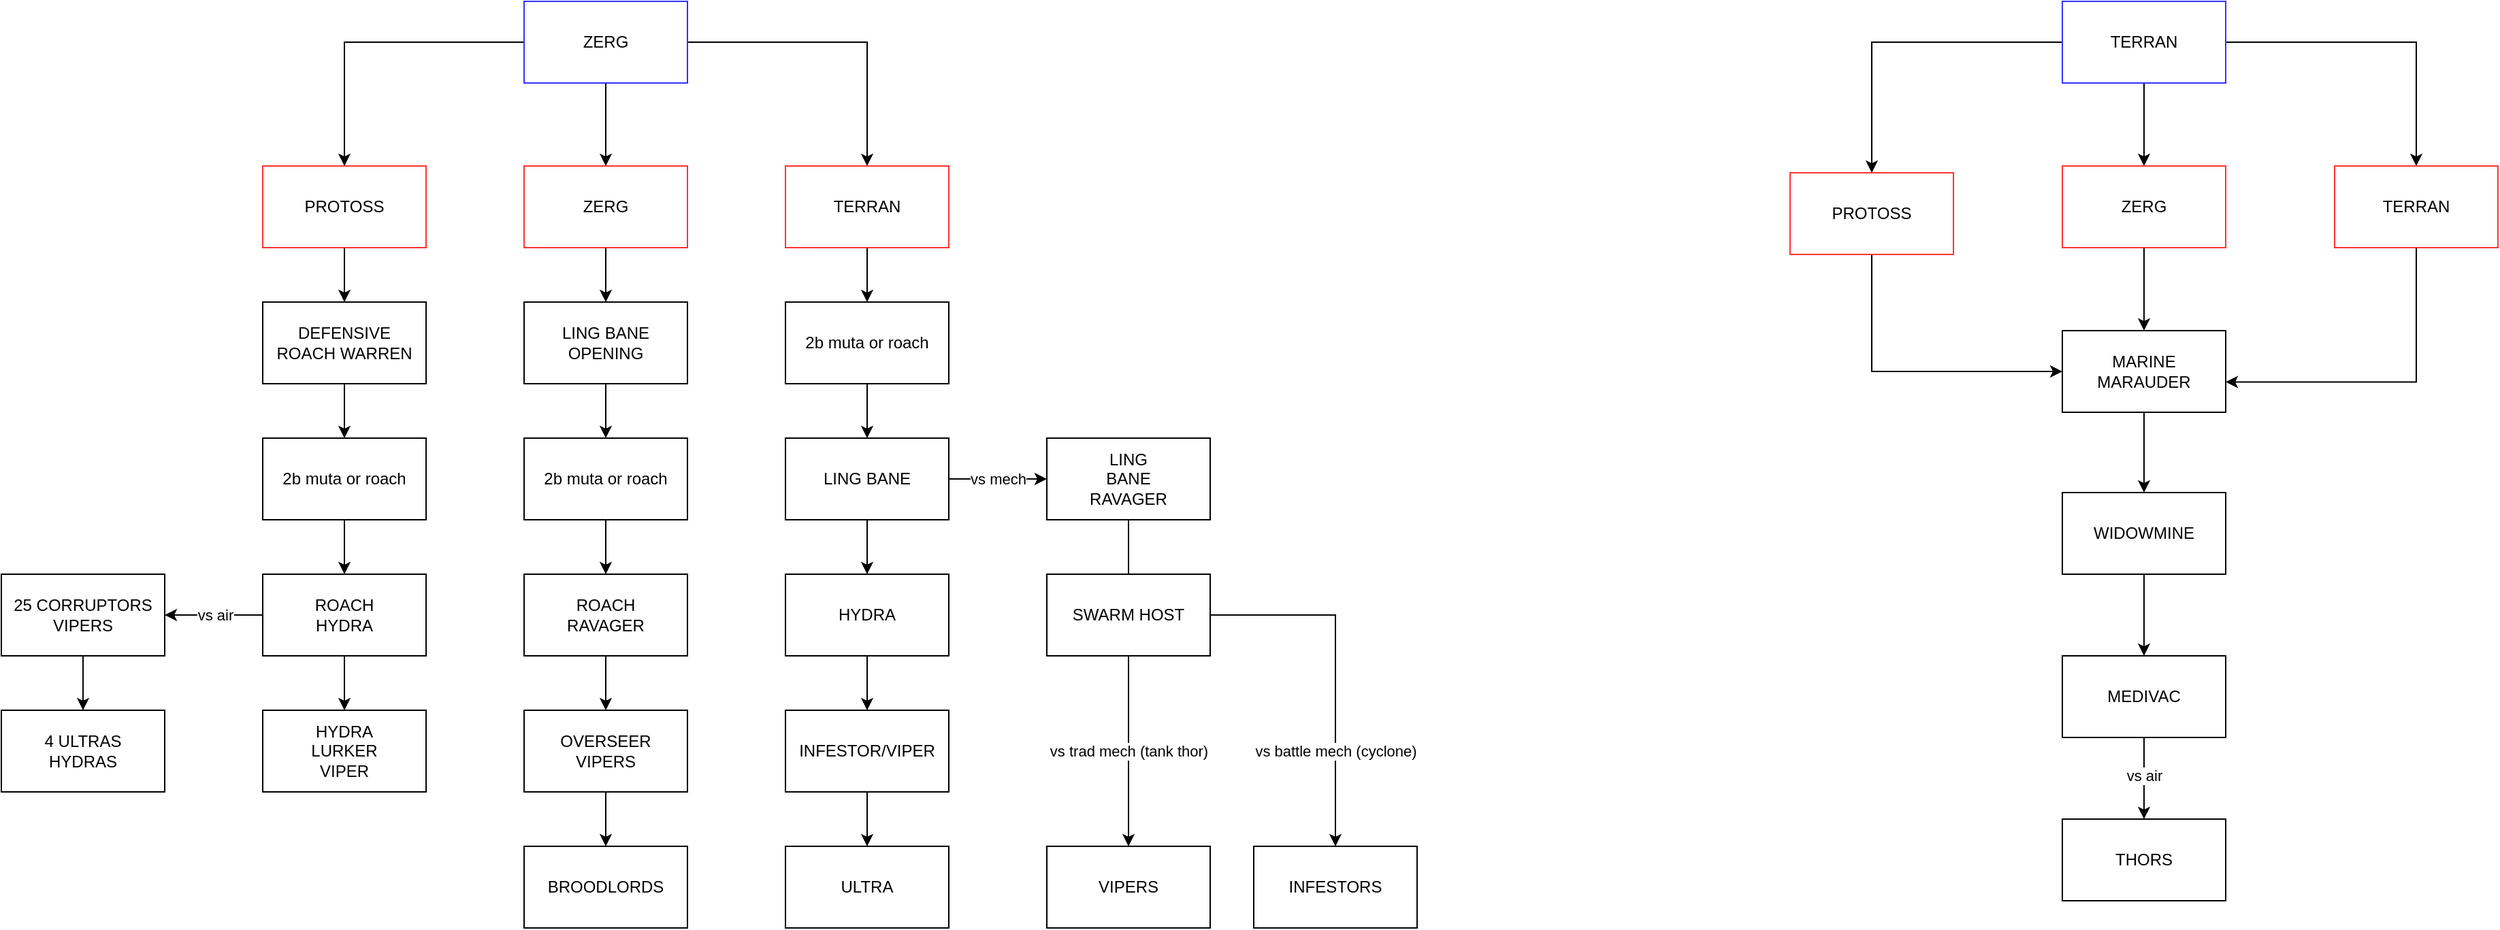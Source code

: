 <mxfile version="20.8.7" type="github">
  <diagram id="8T3hJ6hj14eDnjatASG-" name="unit composition">
    <mxGraphModel dx="1450" dy="697" grid="0" gridSize="10" guides="1" tooltips="1" connect="1" arrows="1" fold="1" page="0" pageScale="1" pageWidth="850" pageHeight="1100" math="0" shadow="0">
      <root>
        <mxCell id="0" />
        <mxCell id="1" parent="0" />
        <mxCell id="UNQcKs0fPld5dCaY8m3V-23" value="" style="edgeStyle=orthogonalEdgeStyle;rounded=0;orthogonalLoop=1;jettySize=auto;html=1;" parent="1" source="UNQcKs0fPld5dCaY8m3V-1" target="UNQcKs0fPld5dCaY8m3V-4" edge="1">
          <mxGeometry relative="1" as="geometry" />
        </mxCell>
        <mxCell id="UNQcKs0fPld5dCaY8m3V-30" style="edgeStyle=orthogonalEdgeStyle;rounded=0;orthogonalLoop=1;jettySize=auto;html=1;entryX=0.5;entryY=0;entryDx=0;entryDy=0;" parent="1" source="UNQcKs0fPld5dCaY8m3V-1" target="UNQcKs0fPld5dCaY8m3V-2" edge="1">
          <mxGeometry relative="1" as="geometry" />
        </mxCell>
        <mxCell id="UNQcKs0fPld5dCaY8m3V-31" style="edgeStyle=orthogonalEdgeStyle;rounded=0;orthogonalLoop=1;jettySize=auto;html=1;" parent="1" source="UNQcKs0fPld5dCaY8m3V-1" target="UNQcKs0fPld5dCaY8m3V-3" edge="1">
          <mxGeometry relative="1" as="geometry" />
        </mxCell>
        <mxCell id="UNQcKs0fPld5dCaY8m3V-1" value="ZERG" style="rounded=0;whiteSpace=wrap;html=1;strokeColor=#3333FF;" parent="1" vertex="1">
          <mxGeometry x="470" y="302" width="120" height="60" as="geometry" />
        </mxCell>
        <mxCell id="UNQcKs0fPld5dCaY8m3V-29" value="" style="edgeStyle=orthogonalEdgeStyle;rounded=0;orthogonalLoop=1;jettySize=auto;html=1;" parent="1" source="UNQcKs0fPld5dCaY8m3V-2" target="UNQcKs0fPld5dCaY8m3V-10" edge="1">
          <mxGeometry relative="1" as="geometry" />
        </mxCell>
        <mxCell id="UNQcKs0fPld5dCaY8m3V-2" value="PROTOSS" style="rounded=0;whiteSpace=wrap;html=1;strokeColor=#FF3333;" parent="1" vertex="1">
          <mxGeometry x="278" y="423" width="120" height="60" as="geometry" />
        </mxCell>
        <mxCell id="UNQcKs0fPld5dCaY8m3V-37" value="" style="edgeStyle=orthogonalEdgeStyle;rounded=0;orthogonalLoop=1;jettySize=auto;html=1;" parent="1" source="UNQcKs0fPld5dCaY8m3V-3" target="UNQcKs0fPld5dCaY8m3V-16" edge="1">
          <mxGeometry relative="1" as="geometry" />
        </mxCell>
        <mxCell id="UNQcKs0fPld5dCaY8m3V-3" value="TERRAN" style="rounded=0;whiteSpace=wrap;html=1;strokeColor=#FF3333;" parent="1" vertex="1">
          <mxGeometry x="662" y="423" width="120" height="60" as="geometry" />
        </mxCell>
        <mxCell id="UNQcKs0fPld5dCaY8m3V-24" value="" style="edgeStyle=orthogonalEdgeStyle;rounded=0;orthogonalLoop=1;jettySize=auto;html=1;" parent="1" source="UNQcKs0fPld5dCaY8m3V-4" target="UNQcKs0fPld5dCaY8m3V-5" edge="1">
          <mxGeometry relative="1" as="geometry" />
        </mxCell>
        <mxCell id="UNQcKs0fPld5dCaY8m3V-4" value="ZERG" style="rounded=0;whiteSpace=wrap;html=1;strokeColor=#FF3333;" parent="1" vertex="1">
          <mxGeometry x="470" y="423" width="120" height="60" as="geometry" />
        </mxCell>
        <mxCell id="UNQcKs0fPld5dCaY8m3V-25" value="" style="edgeStyle=orthogonalEdgeStyle;rounded=0;orthogonalLoop=1;jettySize=auto;html=1;" parent="1" source="UNQcKs0fPld5dCaY8m3V-5" target="UNQcKs0fPld5dCaY8m3V-6" edge="1">
          <mxGeometry relative="1" as="geometry" />
        </mxCell>
        <mxCell id="UNQcKs0fPld5dCaY8m3V-5" value="LING BANE OPENING" style="rounded=0;whiteSpace=wrap;html=1;" parent="1" vertex="1">
          <mxGeometry x="470" y="523" width="120" height="60" as="geometry" />
        </mxCell>
        <mxCell id="UNQcKs0fPld5dCaY8m3V-26" value="" style="edgeStyle=orthogonalEdgeStyle;rounded=0;orthogonalLoop=1;jettySize=auto;html=1;" parent="1" source="UNQcKs0fPld5dCaY8m3V-6" target="UNQcKs0fPld5dCaY8m3V-7" edge="1">
          <mxGeometry relative="1" as="geometry" />
        </mxCell>
        <mxCell id="UNQcKs0fPld5dCaY8m3V-6" value="2b muta or roach" style="rounded=0;whiteSpace=wrap;html=1;" parent="1" vertex="1">
          <mxGeometry x="470" y="623" width="120" height="60" as="geometry" />
        </mxCell>
        <mxCell id="UNQcKs0fPld5dCaY8m3V-27" value="" style="edgeStyle=orthogonalEdgeStyle;rounded=0;orthogonalLoop=1;jettySize=auto;html=1;" parent="1" source="UNQcKs0fPld5dCaY8m3V-7" target="UNQcKs0fPld5dCaY8m3V-8" edge="1">
          <mxGeometry relative="1" as="geometry" />
        </mxCell>
        <mxCell id="UNQcKs0fPld5dCaY8m3V-7" value="ROACH&lt;br&gt;RAVAGER" style="rounded=0;whiteSpace=wrap;html=1;" parent="1" vertex="1">
          <mxGeometry x="470" y="723" width="120" height="60" as="geometry" />
        </mxCell>
        <mxCell id="UNQcKs0fPld5dCaY8m3V-28" value="" style="edgeStyle=orthogonalEdgeStyle;rounded=0;orthogonalLoop=1;jettySize=auto;html=1;" parent="1" source="UNQcKs0fPld5dCaY8m3V-8" target="UNQcKs0fPld5dCaY8m3V-9" edge="1">
          <mxGeometry relative="1" as="geometry" />
        </mxCell>
        <mxCell id="UNQcKs0fPld5dCaY8m3V-8" value="OVERSEER&lt;br&gt;VIPERS" style="rounded=0;whiteSpace=wrap;html=1;" parent="1" vertex="1">
          <mxGeometry x="470" y="823" width="120" height="60" as="geometry" />
        </mxCell>
        <mxCell id="UNQcKs0fPld5dCaY8m3V-9" value="BROODLORDS" style="rounded=0;whiteSpace=wrap;html=1;" parent="1" vertex="1">
          <mxGeometry x="470" y="923" width="120" height="60" as="geometry" />
        </mxCell>
        <mxCell id="UNQcKs0fPld5dCaY8m3V-32" value="" style="edgeStyle=orthogonalEdgeStyle;rounded=0;orthogonalLoop=1;jettySize=auto;html=1;" parent="1" source="UNQcKs0fPld5dCaY8m3V-10" target="UNQcKs0fPld5dCaY8m3V-11" edge="1">
          <mxGeometry relative="1" as="geometry" />
        </mxCell>
        <mxCell id="UNQcKs0fPld5dCaY8m3V-10" value="DEFENSIVE &lt;br&gt;ROACH WARREN" style="rounded=0;whiteSpace=wrap;html=1;" parent="1" vertex="1">
          <mxGeometry x="278" y="523" width="120" height="60" as="geometry" />
        </mxCell>
        <mxCell id="UNQcKs0fPld5dCaY8m3V-33" value="" style="edgeStyle=orthogonalEdgeStyle;rounded=0;orthogonalLoop=1;jettySize=auto;html=1;" parent="1" source="UNQcKs0fPld5dCaY8m3V-11" target="UNQcKs0fPld5dCaY8m3V-12" edge="1">
          <mxGeometry relative="1" as="geometry" />
        </mxCell>
        <mxCell id="UNQcKs0fPld5dCaY8m3V-11" value="2b muta or roach" style="rounded=0;whiteSpace=wrap;html=1;" parent="1" vertex="1">
          <mxGeometry x="278" y="623" width="120" height="60" as="geometry" />
        </mxCell>
        <mxCell id="UNQcKs0fPld5dCaY8m3V-34" value="" style="edgeStyle=orthogonalEdgeStyle;rounded=0;orthogonalLoop=1;jettySize=auto;html=1;" parent="1" source="UNQcKs0fPld5dCaY8m3V-12" target="UNQcKs0fPld5dCaY8m3V-13" edge="1">
          <mxGeometry relative="1" as="geometry" />
        </mxCell>
        <mxCell id="UNQcKs0fPld5dCaY8m3V-42" value="" style="edgeStyle=orthogonalEdgeStyle;rounded=0;orthogonalLoop=1;jettySize=auto;html=1;" parent="1" source="UNQcKs0fPld5dCaY8m3V-12" target="UNQcKs0fPld5dCaY8m3V-14" edge="1">
          <mxGeometry relative="1" as="geometry" />
        </mxCell>
        <mxCell id="UNQcKs0fPld5dCaY8m3V-45" value="vs air" style="edgeLabel;html=1;align=center;verticalAlign=middle;resizable=0;points=[];" parent="UNQcKs0fPld5dCaY8m3V-42" vertex="1" connectable="0">
          <mxGeometry x="-0.314" y="1" relative="1" as="geometry">
            <mxPoint x="-11" y="-1" as="offset" />
          </mxGeometry>
        </mxCell>
        <mxCell id="UNQcKs0fPld5dCaY8m3V-12" value="ROACH&lt;br&gt;HYDRA" style="rounded=0;whiteSpace=wrap;html=1;" parent="1" vertex="1">
          <mxGeometry x="278" y="723" width="120" height="60" as="geometry" />
        </mxCell>
        <mxCell id="UNQcKs0fPld5dCaY8m3V-13" value="HYDRA&lt;br&gt;LURKER&lt;br&gt;VIPER" style="rounded=0;whiteSpace=wrap;html=1;" parent="1" vertex="1">
          <mxGeometry x="278" y="823" width="120" height="60" as="geometry" />
        </mxCell>
        <mxCell id="UNQcKs0fPld5dCaY8m3V-36" value="" style="edgeStyle=orthogonalEdgeStyle;rounded=0;orthogonalLoop=1;jettySize=auto;html=1;" parent="1" source="UNQcKs0fPld5dCaY8m3V-14" target="UNQcKs0fPld5dCaY8m3V-15" edge="1">
          <mxGeometry relative="1" as="geometry" />
        </mxCell>
        <mxCell id="UNQcKs0fPld5dCaY8m3V-14" value="25 CORRUPTORS VIPERS" style="rounded=0;whiteSpace=wrap;html=1;" parent="1" vertex="1">
          <mxGeometry x="86" y="723" width="120" height="60" as="geometry" />
        </mxCell>
        <mxCell id="UNQcKs0fPld5dCaY8m3V-15" value="4 ULTRAS&lt;br&gt;HYDRAS" style="rounded=0;whiteSpace=wrap;html=1;" parent="1" vertex="1">
          <mxGeometry x="86" y="823" width="120" height="60" as="geometry" />
        </mxCell>
        <mxCell id="UNQcKs0fPld5dCaY8m3V-38" value="" style="edgeStyle=orthogonalEdgeStyle;rounded=0;orthogonalLoop=1;jettySize=auto;html=1;" parent="1" source="UNQcKs0fPld5dCaY8m3V-16" target="UNQcKs0fPld5dCaY8m3V-17" edge="1">
          <mxGeometry relative="1" as="geometry" />
        </mxCell>
        <mxCell id="UNQcKs0fPld5dCaY8m3V-16" value="2b muta or roach" style="rounded=0;whiteSpace=wrap;html=1;" parent="1" vertex="1">
          <mxGeometry x="662" y="523" width="120" height="60" as="geometry" />
        </mxCell>
        <mxCell id="UNQcKs0fPld5dCaY8m3V-39" value="" style="edgeStyle=orthogonalEdgeStyle;rounded=0;orthogonalLoop=1;jettySize=auto;html=1;" parent="1" source="UNQcKs0fPld5dCaY8m3V-17" target="UNQcKs0fPld5dCaY8m3V-18" edge="1">
          <mxGeometry relative="1" as="geometry" />
        </mxCell>
        <mxCell id="UNQcKs0fPld5dCaY8m3V-43" value="" style="edgeStyle=orthogonalEdgeStyle;rounded=0;orthogonalLoop=1;jettySize=auto;html=1;" parent="1" source="UNQcKs0fPld5dCaY8m3V-17" target="UNQcKs0fPld5dCaY8m3V-21" edge="1">
          <mxGeometry relative="1" as="geometry" />
        </mxCell>
        <mxCell id="UNQcKs0fPld5dCaY8m3V-46" value="vs mech" style="edgeLabel;html=1;align=center;verticalAlign=middle;resizable=0;points=[];" parent="UNQcKs0fPld5dCaY8m3V-43" vertex="1" connectable="0">
          <mxGeometry x="-0.427" y="1" relative="1" as="geometry">
            <mxPoint x="15" y="1" as="offset" />
          </mxGeometry>
        </mxCell>
        <mxCell id="UNQcKs0fPld5dCaY8m3V-17" value="LING BANE" style="rounded=0;whiteSpace=wrap;html=1;" parent="1" vertex="1">
          <mxGeometry x="662" y="623" width="120" height="60" as="geometry" />
        </mxCell>
        <mxCell id="UNQcKs0fPld5dCaY8m3V-40" value="" style="edgeStyle=orthogonalEdgeStyle;rounded=0;orthogonalLoop=1;jettySize=auto;html=1;" parent="1" source="UNQcKs0fPld5dCaY8m3V-18" target="UNQcKs0fPld5dCaY8m3V-19" edge="1">
          <mxGeometry relative="1" as="geometry" />
        </mxCell>
        <mxCell id="UNQcKs0fPld5dCaY8m3V-18" value="HYDRA" style="rounded=0;whiteSpace=wrap;html=1;" parent="1" vertex="1">
          <mxGeometry x="662" y="723" width="120" height="60" as="geometry" />
        </mxCell>
        <mxCell id="UNQcKs0fPld5dCaY8m3V-41" value="" style="edgeStyle=orthogonalEdgeStyle;rounded=0;orthogonalLoop=1;jettySize=auto;html=1;" parent="1" source="UNQcKs0fPld5dCaY8m3V-19" target="UNQcKs0fPld5dCaY8m3V-20" edge="1">
          <mxGeometry relative="1" as="geometry" />
        </mxCell>
        <mxCell id="UNQcKs0fPld5dCaY8m3V-19" value="INFESTOR/VIPER" style="rounded=0;whiteSpace=wrap;html=1;" parent="1" vertex="1">
          <mxGeometry x="662" y="823" width="120" height="60" as="geometry" />
        </mxCell>
        <mxCell id="UNQcKs0fPld5dCaY8m3V-20" value="ULTRA" style="rounded=0;whiteSpace=wrap;html=1;" parent="1" vertex="1">
          <mxGeometry x="662" y="923" width="120" height="60" as="geometry" />
        </mxCell>
        <mxCell id="UNQcKs0fPld5dCaY8m3V-44" value="" style="edgeStyle=orthogonalEdgeStyle;rounded=0;orthogonalLoop=1;jettySize=auto;html=1;exitX=0.5;exitY=1;exitDx=0;exitDy=0;" parent="1" source="_7tuPLrVdYwfqxMOMU_q-6" target="UNQcKs0fPld5dCaY8m3V-22" edge="1">
          <mxGeometry relative="1" as="geometry" />
        </mxCell>
        <mxCell id="_7tuPLrVdYwfqxMOMU_q-5" value="vs trad mech (tank thor)" style="edgeLabel;html=1;align=center;verticalAlign=middle;resizable=0;points=[];" vertex="1" connectable="0" parent="UNQcKs0fPld5dCaY8m3V-44">
          <mxGeometry x="-0.226" relative="1" as="geometry">
            <mxPoint y="16" as="offset" />
          </mxGeometry>
        </mxCell>
        <mxCell id="_7tuPLrVdYwfqxMOMU_q-2" value="" style="edgeStyle=orthogonalEdgeStyle;rounded=0;orthogonalLoop=1;jettySize=auto;html=1;entryX=0.5;entryY=0;entryDx=0;entryDy=0;startArrow=none;" edge="1" parent="1" source="_7tuPLrVdYwfqxMOMU_q-6" target="_7tuPLrVdYwfqxMOMU_q-3">
          <mxGeometry relative="1" as="geometry">
            <mxPoint x="1091" y="653" as="targetPoint" />
          </mxGeometry>
        </mxCell>
        <mxCell id="_7tuPLrVdYwfqxMOMU_q-4" value="vs battle mech (cyclone)" style="edgeLabel;html=1;align=center;verticalAlign=middle;resizable=0;points=[];" vertex="1" connectable="0" parent="_7tuPLrVdYwfqxMOMU_q-2">
          <mxGeometry x="0.256" y="1" relative="1" as="geometry">
            <mxPoint x="-1" y="27" as="offset" />
          </mxGeometry>
        </mxCell>
        <mxCell id="UNQcKs0fPld5dCaY8m3V-21" value="LING&lt;br&gt;BANE&lt;br&gt;RAVAGER" style="rounded=0;whiteSpace=wrap;html=1;" parent="1" vertex="1">
          <mxGeometry x="854" y="623" width="120" height="60" as="geometry" />
        </mxCell>
        <mxCell id="UNQcKs0fPld5dCaY8m3V-22" value="VIPERS" style="rounded=0;whiteSpace=wrap;html=1;" parent="1" vertex="1">
          <mxGeometry x="854" y="923" width="120" height="60" as="geometry" />
        </mxCell>
        <mxCell id="UNQcKs0fPld5dCaY8m3V-54" style="edgeStyle=orthogonalEdgeStyle;rounded=0;orthogonalLoop=1;jettySize=auto;html=1;" parent="1" source="UNQcKs0fPld5dCaY8m3V-47" target="UNQcKs0fPld5dCaY8m3V-50" edge="1">
          <mxGeometry relative="1" as="geometry" />
        </mxCell>
        <mxCell id="UNQcKs0fPld5dCaY8m3V-55" style="edgeStyle=orthogonalEdgeStyle;rounded=0;orthogonalLoop=1;jettySize=auto;html=1;" parent="1" source="UNQcKs0fPld5dCaY8m3V-47" target="UNQcKs0fPld5dCaY8m3V-48" edge="1">
          <mxGeometry relative="1" as="geometry" />
        </mxCell>
        <mxCell id="UNQcKs0fPld5dCaY8m3V-56" style="edgeStyle=orthogonalEdgeStyle;rounded=0;orthogonalLoop=1;jettySize=auto;html=1;" parent="1" source="UNQcKs0fPld5dCaY8m3V-47" target="UNQcKs0fPld5dCaY8m3V-49" edge="1">
          <mxGeometry relative="1" as="geometry" />
        </mxCell>
        <mxCell id="UNQcKs0fPld5dCaY8m3V-47" value="TERRAN" style="rounded=0;whiteSpace=wrap;html=1;strokeColor=#3333FF;" parent="1" vertex="1">
          <mxGeometry x="1600" y="302" width="120" height="60" as="geometry" />
        </mxCell>
        <mxCell id="UNQcKs0fPld5dCaY8m3V-61" value="" style="edgeStyle=orthogonalEdgeStyle;rounded=0;orthogonalLoop=1;jettySize=auto;html=1;" parent="1" source="UNQcKs0fPld5dCaY8m3V-48" target="UNQcKs0fPld5dCaY8m3V-51" edge="1">
          <mxGeometry relative="1" as="geometry" />
        </mxCell>
        <mxCell id="UNQcKs0fPld5dCaY8m3V-48" value="ZERG" style="rounded=0;whiteSpace=wrap;html=1;strokeColor=#FF3333;" parent="1" vertex="1">
          <mxGeometry x="1600" y="423" width="120" height="60" as="geometry" />
        </mxCell>
        <mxCell id="UNQcKs0fPld5dCaY8m3V-57" style="edgeStyle=orthogonalEdgeStyle;rounded=0;orthogonalLoop=1;jettySize=auto;html=1;entryX=1;entryY=0.629;entryDx=0;entryDy=0;entryPerimeter=0;exitX=0.5;exitY=1;exitDx=0;exitDy=0;" parent="1" source="UNQcKs0fPld5dCaY8m3V-49" target="UNQcKs0fPld5dCaY8m3V-51" edge="1">
          <mxGeometry relative="1" as="geometry" />
        </mxCell>
        <mxCell id="UNQcKs0fPld5dCaY8m3V-49" value="TERRAN" style="rounded=0;whiteSpace=wrap;html=1;strokeColor=#FF3333;" parent="1" vertex="1">
          <mxGeometry x="1800" y="423" width="120" height="60" as="geometry" />
        </mxCell>
        <mxCell id="UNQcKs0fPld5dCaY8m3V-58" style="edgeStyle=orthogonalEdgeStyle;rounded=0;orthogonalLoop=1;jettySize=auto;html=1;entryX=0;entryY=0.5;entryDx=0;entryDy=0;exitX=0.5;exitY=1;exitDx=0;exitDy=0;" parent="1" source="UNQcKs0fPld5dCaY8m3V-50" target="UNQcKs0fPld5dCaY8m3V-51" edge="1">
          <mxGeometry relative="1" as="geometry" />
        </mxCell>
        <mxCell id="UNQcKs0fPld5dCaY8m3V-50" value="PROTOSS" style="rounded=0;whiteSpace=wrap;html=1;strokeColor=#FF3333;" parent="1" vertex="1">
          <mxGeometry x="1400" y="428" width="120" height="60" as="geometry" />
        </mxCell>
        <mxCell id="_7tuPLrVdYwfqxMOMU_q-10" value="" style="edgeStyle=orthogonalEdgeStyle;rounded=0;orthogonalLoop=1;jettySize=auto;html=1;" edge="1" parent="1" source="UNQcKs0fPld5dCaY8m3V-51" target="_7tuPLrVdYwfqxMOMU_q-9">
          <mxGeometry relative="1" as="geometry" />
        </mxCell>
        <mxCell id="UNQcKs0fPld5dCaY8m3V-51" value="MARINE&lt;br&gt;MARAUDER" style="rounded=0;whiteSpace=wrap;html=1;" parent="1" vertex="1">
          <mxGeometry x="1600" y="544" width="120" height="60" as="geometry" />
        </mxCell>
        <mxCell id="UNQcKs0fPld5dCaY8m3V-63" value="" style="edgeStyle=orthogonalEdgeStyle;rounded=0;orthogonalLoop=1;jettySize=auto;html=1;" parent="1" source="UNQcKs0fPld5dCaY8m3V-52" target="UNQcKs0fPld5dCaY8m3V-53" edge="1">
          <mxGeometry relative="1" as="geometry" />
        </mxCell>
        <mxCell id="UNQcKs0fPld5dCaY8m3V-64" value="vs air" style="edgeLabel;html=1;align=center;verticalAlign=middle;resizable=0;points=[];" parent="UNQcKs0fPld5dCaY8m3V-63" vertex="1" connectable="0">
          <mxGeometry x="-0.447" y="-1" relative="1" as="geometry">
            <mxPoint x="1" y="11" as="offset" />
          </mxGeometry>
        </mxCell>
        <mxCell id="UNQcKs0fPld5dCaY8m3V-52" value="MEDIVAC" style="rounded=0;whiteSpace=wrap;html=1;" parent="1" vertex="1">
          <mxGeometry x="1600" y="783" width="120" height="60" as="geometry" />
        </mxCell>
        <mxCell id="UNQcKs0fPld5dCaY8m3V-53" value="THORS" style="rounded=0;whiteSpace=wrap;html=1;" parent="1" vertex="1">
          <mxGeometry x="1600" y="903" width="120" height="60" as="geometry" />
        </mxCell>
        <mxCell id="_7tuPLrVdYwfqxMOMU_q-3" value="INFESTORS" style="rounded=0;whiteSpace=wrap;html=1;" vertex="1" parent="1">
          <mxGeometry x="1006" y="923" width="120" height="60" as="geometry" />
        </mxCell>
        <mxCell id="_7tuPLrVdYwfqxMOMU_q-7" value="" style="edgeStyle=orthogonalEdgeStyle;rounded=0;orthogonalLoop=1;jettySize=auto;html=1;entryX=0.5;entryY=0;entryDx=0;entryDy=0;endArrow=none;" edge="1" parent="1" source="UNQcKs0fPld5dCaY8m3V-21" target="_7tuPLrVdYwfqxMOMU_q-6">
          <mxGeometry relative="1" as="geometry">
            <mxPoint x="974" y="653.048" as="sourcePoint" />
            <mxPoint x="1056" y="823" as="targetPoint" />
          </mxGeometry>
        </mxCell>
        <mxCell id="_7tuPLrVdYwfqxMOMU_q-6" value="SWARM HOST" style="rounded=0;whiteSpace=wrap;html=1;" vertex="1" parent="1">
          <mxGeometry x="854" y="723" width="120" height="60" as="geometry" />
        </mxCell>
        <mxCell id="_7tuPLrVdYwfqxMOMU_q-11" value="" style="edgeStyle=orthogonalEdgeStyle;rounded=0;orthogonalLoop=1;jettySize=auto;html=1;" edge="1" parent="1" source="_7tuPLrVdYwfqxMOMU_q-9" target="UNQcKs0fPld5dCaY8m3V-52">
          <mxGeometry relative="1" as="geometry" />
        </mxCell>
        <mxCell id="_7tuPLrVdYwfqxMOMU_q-9" value="WIDOWMINE" style="rounded=0;whiteSpace=wrap;html=1;" vertex="1" parent="1">
          <mxGeometry x="1600" y="663" width="120" height="60" as="geometry" />
        </mxCell>
      </root>
    </mxGraphModel>
  </diagram>
</mxfile>

